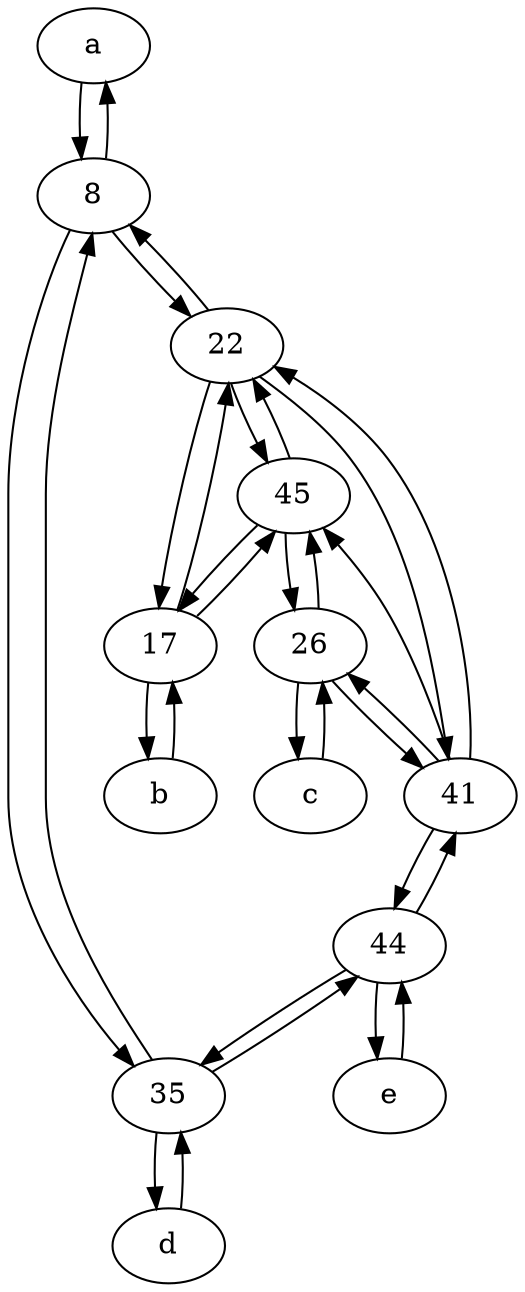digraph  {
	a [pos="40,10!"];
	b [pos="50,20!"];
	35;
	e [pos="30,50!"];
	8;
	26;
	22;
	41;
	d [pos="20,30!"];
	17;
	c [pos="20,10!"];
	45;
	44;
	26 -> 45;
	8 -> a;
	e -> 44;
	c -> 26;
	d -> 35;
	26 -> 41;
	41 -> 22;
	22 -> 17;
	45 -> 22;
	22 -> 8;
	8 -> 22;
	26 -> c;
	35 -> 44;
	17 -> 45;
	41 -> 44;
	22 -> 45;
	44 -> e;
	22 -> 41;
	41 -> 26;
	45 -> 17;
	b -> 17;
	44 -> 35;
	a -> 8;
	35 -> 8;
	41 -> 45;
	17 -> 22;
	45 -> 26;
	17 -> b;
	44 -> 41;
	8 -> 35;
	35 -> d;

	}